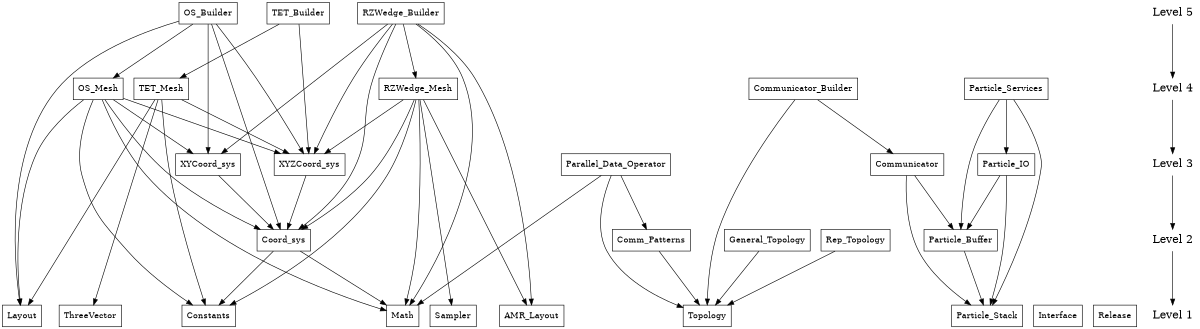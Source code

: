 digraph mc_package_level {
    /* graph attributes */
    center=1;
    size="8,14";
    ranksep=1.25;

    /* nodes */
    node0 [shape=box, label="AMR_Layout"];
    node1 [shape=box, label="Constants"];
    node2 [shape=box, label="TET_Mesh"];
    node3 [shape=box, label="Topology"];
    node4 [shape=box, label="Communicator"];
    node5 [shape=box, label="Interface"];
    node6 [shape=box, label="TET_Builder"];
    node7 [shape=box, label="General_Topology"];
    node8 [shape=box, label="Parallel_Data_Operator"];
    node9 [shape=box, label="Rep_Topology"];
    node10 [shape=box, label="ThreeVector"];
    node11 [shape=box, label="OS_Builder"];
    node12 [shape=box, label="Sampler"];
    node13 [shape=box, label="Particle_Buffer"];
    node14 [shape=box, label="Math"];
    node15 [shape=box, label="Coord_sys"];
    node16 [shape=box, label="XYCoord_sys"];
    node17 [shape=box, label="Communicator_Builder"];
    node18 [shape=box, label="Release"];
    node19 [shape=box, label="RZWedge_Builder"];
    node20 [shape=box, label="XYZCoord_sys"];
    node21 [shape=box, label="Particle_Stack"];
    node22 [shape=box, label="Comm_Patterns"];
    node23 [shape=box, label="Particle_IO"];
    node24 [shape=box, label="Layout"];
    node25 [shape=box, label="Particle_Services"];
    node26 [shape=box, label="OS_Mesh"];
    node27 [shape=box, label="RZWedge_Mesh"];

    /* level dependencies */
    node0 -> {};
    node1 -> {};
    node2 -> { node1  node10  node20  node24 };
    node3 -> {};
    node4 -> { node13  node21 };
    node5 -> {};
    node6 -> { node20  node2 };
    node7 -> { node3 };
    node8 -> { node14  node3  node22 };
    node9 -> { node3 };
    node10 -> {};
    node11 -> { node16  node20  node15  node24  node26 };
    node12 -> {};
    node13 -> { node21 };
    node14 -> {};
    node15 -> { node1  node14 };
    node16 -> { node15 };
    node17 -> { node4  node3 };
    node18 -> {};
    node19 -> { node16  node20  node14  node15  node0  node27 };
    node20 -> { node15 };
    node21 -> {};
    node22 -> { node3 };
    node23 -> { node21  node13 };
    node24 -> {};
    node25 -> { node21  node23  node13 };
    node26 -> { node16  node20  node1  node14  node15  node24 };
    node27 -> { node20  node1  node15  node0  node14  node1  node12 };

    /* Levels */
    l5 [shape=plaintext, label="Level 5", fontsize=18];
    l4 [shape=plaintext, label="Level 4", fontsize=18];
    l3 [shape=plaintext, label="Level 3", fontsize=18];
    l2 [shape=plaintext, label="Level 2", fontsize=18];
    l1 [shape=plaintext, label="Level 1", fontsize=18];

    l5 -> l4 -> l3 -> l2 -> l1

    {rank=same; l1 node0 node1 node3 node5 node10 node12 node14 node18 node21 node24};
    {rank=same; l2 node7 node9 node13 node15 node22};
    {rank=same; l3 node4 node8 node16 node20 node23};
    {rank=same; l4 node2 node17 node25 node26 node27};
    {rank=same; l5 node6 node11 node19};

}